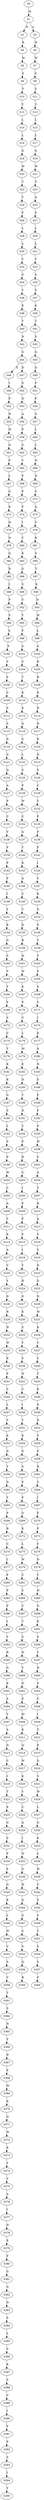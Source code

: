 strict digraph  {
	S0 -> S1 [ label = M ];
	S1 -> S2 [ label = N ];
	S1 -> S3 [ label = S ];
	S2 -> S4 [ label = R ];
	S3 -> S5 [ label = W ];
	S4 -> S6 [ label = W ];
	S5 -> S7 [ label = W ];
	S6 -> S8 [ label = S ];
	S7 -> S9 [ label = S ];
	S8 -> S10 [ label = T ];
	S9 -> S11 [ label = S ];
	S10 -> S12 [ label = Y ];
	S11 -> S13 [ label = Y ];
	S12 -> S14 [ label = L ];
	S13 -> S15 [ label = L ];
	S14 -> S16 [ label = L ];
	S15 -> S17 [ label = L ];
	S16 -> S18 [ label = G ];
	S17 -> S19 [ label = G ];
	S18 -> S20 [ label = W ];
	S19 -> S21 [ label = W ];
	S20 -> S22 [ label = T ];
	S21 -> S23 [ label = T ];
	S22 -> S24 [ label = T ];
	S23 -> S25 [ label = A ];
	S24 -> S26 [ label = F ];
	S25 -> S27 [ label = F ];
	S26 -> S28 [ label = L ];
	S27 -> S29 [ label = L ];
	S28 -> S30 [ label = L ];
	S29 -> S31 [ label = L ];
	S30 -> S32 [ label = Y ];
	S31 -> S33 [ label = Y ];
	S32 -> S34 [ label = S ];
	S33 -> S35 [ label = S ];
	S34 -> S36 [ label = Y ];
	S35 -> S37 [ label = S ];
	S36 -> S38 [ label = E ];
	S37 -> S39 [ label = E ];
	S38 -> S40 [ label = T ];
	S39 -> S41 [ label = T ];
	S40 -> S42 [ label = N ];
	S41 -> S43 [ label = S ];
	S42 -> S44 [ label = G ];
	S43 -> S45 [ label = G ];
	S44 -> S46 [ label = E ];
	S44 -> S47 [ label = D ];
	S45 -> S48 [ label = A ];
	S46 -> S49 [ label = I ];
	S47 -> S50 [ label = G ];
	S48 -> S51 [ label = P ];
	S49 -> S52 [ label = P ];
	S50 -> S53 [ label = Q ];
	S51 -> S54 [ label = P ];
	S52 -> S55 [ label = N ];
	S53 -> S56 [ label = A ];
	S54 -> S57 [ label = G ];
	S55 -> S58 [ label = W ];
	S56 -> S59 [ label = P ];
	S57 -> S60 [ label = L ];
	S58 -> S61 [ label = G ];
	S59 -> S62 [ label = C ];
	S60 -> S63 [ label = L ];
	S61 -> S64 [ label = P ];
	S62 -> S65 [ label = V ];
	S63 -> S66 [ label = N ];
	S64 -> S67 [ label = L ];
	S65 -> S68 [ label = F ];
	S66 -> S69 [ label = N ];
	S67 -> S70 [ label = G ];
	S68 -> S71 [ label = P ];
	S69 -> S72 [ label = S ];
	S70 -> S73 [ label = K ];
	S71 -> S74 [ label = F ];
	S72 -> S75 [ label = Q ];
	S73 -> S76 [ label = H ];
	S74 -> S77 [ label = I ];
	S75 -> S78 [ label = V ];
	S76 -> S79 [ label = N ];
	S77 -> S80 [ label = Y ];
	S78 -> S81 [ label = R ];
	S79 -> S82 [ label = Q ];
	S80 -> S83 [ label = K ];
	S81 -> S84 [ label = S ];
	S82 -> S85 [ label = D ];
	S83 -> S86 [ label = G ];
	S84 -> S87 [ label = T ];
	S85 -> S88 [ label = I ];
	S86 -> S89 [ label = S ];
	S87 -> S90 [ label = K ];
	S88 -> S91 [ label = P ];
	S89 -> S92 [ label = V ];
	S90 -> S93 [ label = N ];
	S91 -> S94 [ label = S ];
	S92 -> S95 [ label = Y ];
	S93 -> S96 [ label = W ];
	S94 -> S97 [ label = S ];
	S95 -> S98 [ label = F ];
	S96 -> S99 [ label = L ];
	S97 -> S100 [ label = F ];
	S98 -> S101 [ label = S ];
	S99 -> S102 [ label = A ];
	S100 -> S103 [ label = V ];
	S101 -> S104 [ label = C ];
	S102 -> S105 [ label = R ];
	S103 -> S106 [ label = F ];
	S104 -> S107 [ label = T ];
	S105 -> S108 [ label = R ];
	S106 -> S109 [ label = C ];
	S107 -> S110 [ label = K ];
	S108 -> S111 [ label = E ];
	S109 -> S112 [ label = S ];
	S110 -> S113 [ label = K ];
	S111 -> S114 [ label = R ];
	S112 -> S115 [ label = S ];
	S113 -> S116 [ label = G ];
	S114 -> S117 [ label = D ];
	S115 -> S118 [ label = D ];
	S116 -> S119 [ label = S ];
	S117 -> S120 [ label = K ];
	S118 -> S121 [ label = G ];
	S119 -> S122 [ label = L ];
	S120 -> S123 [ label = D ];
	S121 -> S124 [ label = Q ];
	S122 -> S125 [ label = S ];
	S123 -> S126 [ label = S ];
	S124 -> S127 [ label = A ];
	S125 -> S128 [ label = P ];
	S126 -> S129 [ label = C ];
	S127 -> S130 [ label = P ];
	S128 -> S131 [ label = W ];
	S129 -> S132 [ label = V ];
	S130 -> S133 [ label = C ];
	S131 -> S134 [ label = C ];
	S132 -> S135 [ label = F ];
	S133 -> S136 [ label = V ];
	S134 -> S137 [ label = A ];
	S135 -> S138 [ label = P ];
	S136 -> S139 [ label = F ];
	S137 -> S140 [ label = T ];
	S138 -> S141 [ label = F ];
	S139 -> S142 [ label = P ];
	S140 -> S143 [ label = K ];
	S141 -> S144 [ label = I ];
	S142 -> S145 [ label = F ];
	S143 -> S146 [ label = A ];
	S144 -> S147 [ label = Y ];
	S145 -> S148 [ label = I ];
	S146 -> S149 [ label = V ];
	S147 -> S150 [ label = K ];
	S148 -> S151 [ label = Y ];
	S149 -> S152 [ label = Y ];
	S150 -> S153 [ label = G ];
	S151 -> S154 [ label = K ];
	S152 -> S155 [ label = D ];
	S153 -> S156 [ label = S ];
	S154 -> S157 [ label = G ];
	S155 -> S158 [ label = R ];
	S156 -> S159 [ label = T ];
	S157 -> S160 [ label = S ];
	S158 -> S161 [ label = H ];
	S159 -> S162 [ label = Y ];
	S160 -> S163 [ label = V ];
	S161 -> S164 [ label = W ];
	S162 -> S165 [ label = F ];
	S163 -> S166 [ label = Y ];
	S164 -> S167 [ label = K ];
	S165 -> S168 [ label = S ];
	S166 -> S169 [ label = F ];
	S167 -> S170 [ label = P ];
	S168 -> S171 [ label = C ];
	S169 -> S172 [ label = S ];
	S170 -> S173 [ label = C ];
	S171 -> S174 [ label = I ];
	S172 -> S175 [ label = C ];
	S173 -> S176 [ label = L ];
	S174 -> S177 [ label = K ];
	S175 -> S178 [ label = T ];
	S176 -> S179 [ label = M ];
	S177 -> S180 [ label = A ];
	S178 -> S181 [ label = K ];
	S179 -> S182 [ label = E ];
	S180 -> S183 [ label = N ];
	S181 -> S184 [ label = K ];
	S182 -> S185 [ label = D ];
	S183 -> S186 [ label = S ];
	S184 -> S187 [ label = G ];
	S185 -> S188 [ label = T ];
	S186 -> S189 [ label = F ];
	S187 -> S190 [ label = S ];
	S188 -> S191 [ label = D ];
	S189 -> S192 [ label = F ];
	S190 -> S193 [ label = L ];
	S191 -> S194 [ label = Y ];
	S192 -> S195 [ label = P ];
	S193 -> S196 [ label = S ];
	S194 -> S197 [ label = P ];
	S195 -> S198 [ label = W ];
	S196 -> S199 [ label = P ];
	S197 -> S200 [ label = R ];
	S198 -> S201 [ label = C ];
	S199 -> S202 [ label = W ];
	S200 -> S203 [ label = C ];
	S201 -> S204 [ label = A ];
	S202 -> S205 [ label = C ];
	S203 -> S206 [ label = I ];
	S204 -> S207 [ label = T ];
	S205 -> S208 [ label = A ];
	S206 -> S209 [ label = F ];
	S207 -> S210 [ label = R ];
	S208 -> S211 [ label = T ];
	S209 -> S212 [ label = P ];
	S210 -> S213 [ label = A ];
	S211 -> S214 [ label = K ];
	S212 -> S215 [ label = F ];
	S213 -> S216 [ label = V ];
	S214 -> S217 [ label = A ];
	S215 -> S218 [ label = I ];
	S216 -> S219 [ label = Y ];
	S217 -> S220 [ label = V ];
	S218 -> S221 [ label = Y ];
	S219 -> S222 [ label = D ];
	S220 -> S223 [ label = Y ];
	S221 -> S224 [ label = R ];
	S222 -> S225 [ label = G ];
	S223 -> S226 [ label = D ];
	S224 -> S227 [ label = G ];
	S225 -> S228 [ label = N ];
	S226 -> S229 [ label = R ];
	S227 -> S230 [ label = K ];
	S228 -> S231 [ label = W ];
	S229 -> S232 [ label = H ];
	S230 -> S233 [ label = S ];
	S231 -> S234 [ label = K ];
	S232 -> S235 [ label = W ];
	S233 -> S236 [ label = Y ];
	S234 -> S237 [ label = Y ];
	S235 -> S238 [ label = K ];
	S236 -> S239 [ label = S ];
	S237 -> S240 [ label = C ];
	S238 -> S241 [ label = P ];
	S239 -> S242 [ label = N ];
	S240 -> S243 [ label = T ];
	S241 -> S244 [ label = C ];
	S242 -> S245 [ label = C ];
	S243 -> S246 [ label = K ];
	S244 -> S247 [ label = L ];
	S245 -> S248 [ label = I ];
	S246 -> S249 [ label = E ];
	S247 -> S250 [ label = V ];
	S248 -> S251 [ label = T ];
	S249 -> S252 [ label = D ];
	S250 -> S253 [ label = E ];
	S251 -> S254 [ label = E ];
	S252 -> S255 [ label = Y ];
	S253 -> S256 [ label = D ];
	S254 -> S257 [ label = G ];
	S255 -> S258 [ label = P ];
	S256 -> S259 [ label = T ];
	S257 -> S260 [ label = S ];
	S258 -> S261 [ label = R ];
	S259 -> S262 [ label = D ];
	S260 -> S263 [ label = F ];
	S261 -> S264 [ label = C ];
	S262 -> S265 [ label = Y ];
	S263 -> S266 [ label = F ];
	S264 -> S267 [ label = I ];
	S265 -> S268 [ label = P ];
	S266 -> S269 [ label = G ];
	S267 -> S270 [ label = F ];
	S268 -> S271 [ label = R ];
	S269 -> S272 [ label = K ];
	S270 -> S273 [ label = P ];
	S271 -> S274 [ label = C ];
	S272 -> S275 [ label = L ];
	S273 -> S276 [ label = F ];
	S274 -> S277 [ label = I ];
	S275 -> S278 [ label = W ];
	S276 -> S279 [ label = N ];
	S277 -> S280 [ label = F ];
	S278 -> S281 [ label = C ];
	S279 -> S282 [ label = Y ];
	S280 -> S283 [ label = P ];
	S281 -> S284 [ label = S ];
	S282 -> S285 [ label = H ];
	S283 -> S286 [ label = F ];
	S284 -> S287 [ label = V ];
	S285 -> S288 [ label = G ];
	S286 -> S289 [ label = I ];
	S287 -> S290 [ label = T ];
	S288 -> S291 [ label = K ];
	S289 -> S292 [ label = Y ];
	S290 -> S293 [ label = S ];
	S291 -> S294 [ label = S ];
	S292 -> S295 [ label = R ];
	S293 -> S296 [ label = N ];
	S294 -> S297 [ label = Y ];
	S295 -> S298 [ label = G ];
	S296 -> S299 [ label = Y ];
	S297 -> S300 [ label = N ];
	S298 -> S301 [ label = K ];
	S299 -> S302 [ label = D ];
	S300 -> S303 [ label = S ];
	S301 -> S304 [ label = S ];
	S302 -> S305 [ label = E ];
	S303 -> S306 [ label = C ];
	S304 -> S307 [ label = Y ];
	S305 -> S308 [ label = M ];
	S306 -> S309 [ label = I ];
	S307 -> S310 [ label = S ];
	S308 -> S311 [ label = K ];
	S309 -> S312 [ label = T ];
	S310 -> S313 [ label = N ];
	S311 -> S314 [ label = Q ];
	S312 -> S315 [ label = E ];
	S313 -> S316 [ label = C ];
	S314 -> S317 [ label = W ];
	S315 -> S318 [ label = G ];
	S316 -> S319 [ label = I ];
	S317 -> S320 [ label = K ];
	S318 -> S321 [ label = S ];
	S319 -> S322 [ label = T ];
	S320 -> S323 [ label = Y ];
	S321 -> S324 [ label = W ];
	S322 -> S325 [ label = E ];
	S323 -> S326 [ label = C ];
	S324 -> S327 [ label = L ];
	S325 -> S328 [ label = G ];
	S326 -> S329 [ label = A ];
	S327 -> S330 [ label = G ];
	S328 -> S331 [ label = S ];
	S329 -> S332 [ label = I ];
	S330 -> S333 [ label = K ];
	S331 -> S334 [ label = F ];
	S332 -> S335 [ label = N ];
	S333 -> S336 [ label = L ];
	S334 -> S337 [ label = F ];
	S335 -> S338 [ label = G ];
	S336 -> S339 [ label = W ];
	S337 -> S340 [ label = G ];
	S338 -> S341 [ label = H ];
	S339 -> S342 [ label = C ];
	S340 -> S343 [ label = K ];
	S341 -> S344 [ label = Q ];
	S342 -> S345 [ label = S ];
	S343 -> S346 [ label = L ];
	S344 -> S347 [ label = G ];
	S345 -> S348 [ label = V ];
	S346 -> S349 [ label = W ];
	S347 -> S350 [ label = S ];
	S348 -> S351 [ label = T ];
	S349 -> S352 [ label = C ];
	S350 -> S353 [ label = S ];
	S351 -> S354 [ label = S ];
	S352 -> S355 [ label = S ];
	S353 -> S356 [ label = Q ];
	S354 -> S357 [ label = S ];
	S355 -> S358 [ label = V ];
	S356 -> S359 [ label = R ];
	S357 -> S360 [ label = F ];
	S358 -> S361 [ label = T ];
	S361 -> S364 [ label = S ];
	S364 -> S365 [ label = N ];
	S365 -> S366 [ label = Y ];
	S366 -> S367 [ label = D ];
	S367 -> S368 [ label = E ];
	S368 -> S369 [ label = M ];
	S369 -> S370 [ label = K ];
	S370 -> S371 [ label = Q ];
	S371 -> S372 [ label = W ];
	S372 -> S373 [ label = K ];
	S373 -> S374 [ label = Y ];
	S374 -> S375 [ label = C ];
	S375 -> S376 [ label = A ];
	S376 -> S377 [ label = I ];
	S377 -> S378 [ label = N ];
	S378 -> S379 [ label = E ];
	S379 -> S380 [ label = F ];
	S380 -> S381 [ label = G ];
	S381 -> S382 [ label = G ];
	S382 -> S383 [ label = N ];
	S383 -> S384 [ label = S ];
	S384 -> S385 [ label = L ];
	S385 -> S386 [ label = S ];
	S386 -> S387 [ label = K ];
	S387 -> S388 [ label = S ];
	S388 -> S389 [ label = C ];
	S389 -> S390 [ label = I ];
	S390 -> S391 [ label = F ];
	S391 -> S392 [ label = P ];
	S392 -> S393 [ label = S ];
	S393 -> S394 [ label = I ];
	S394 -> S395 [ label = Y ];
}
